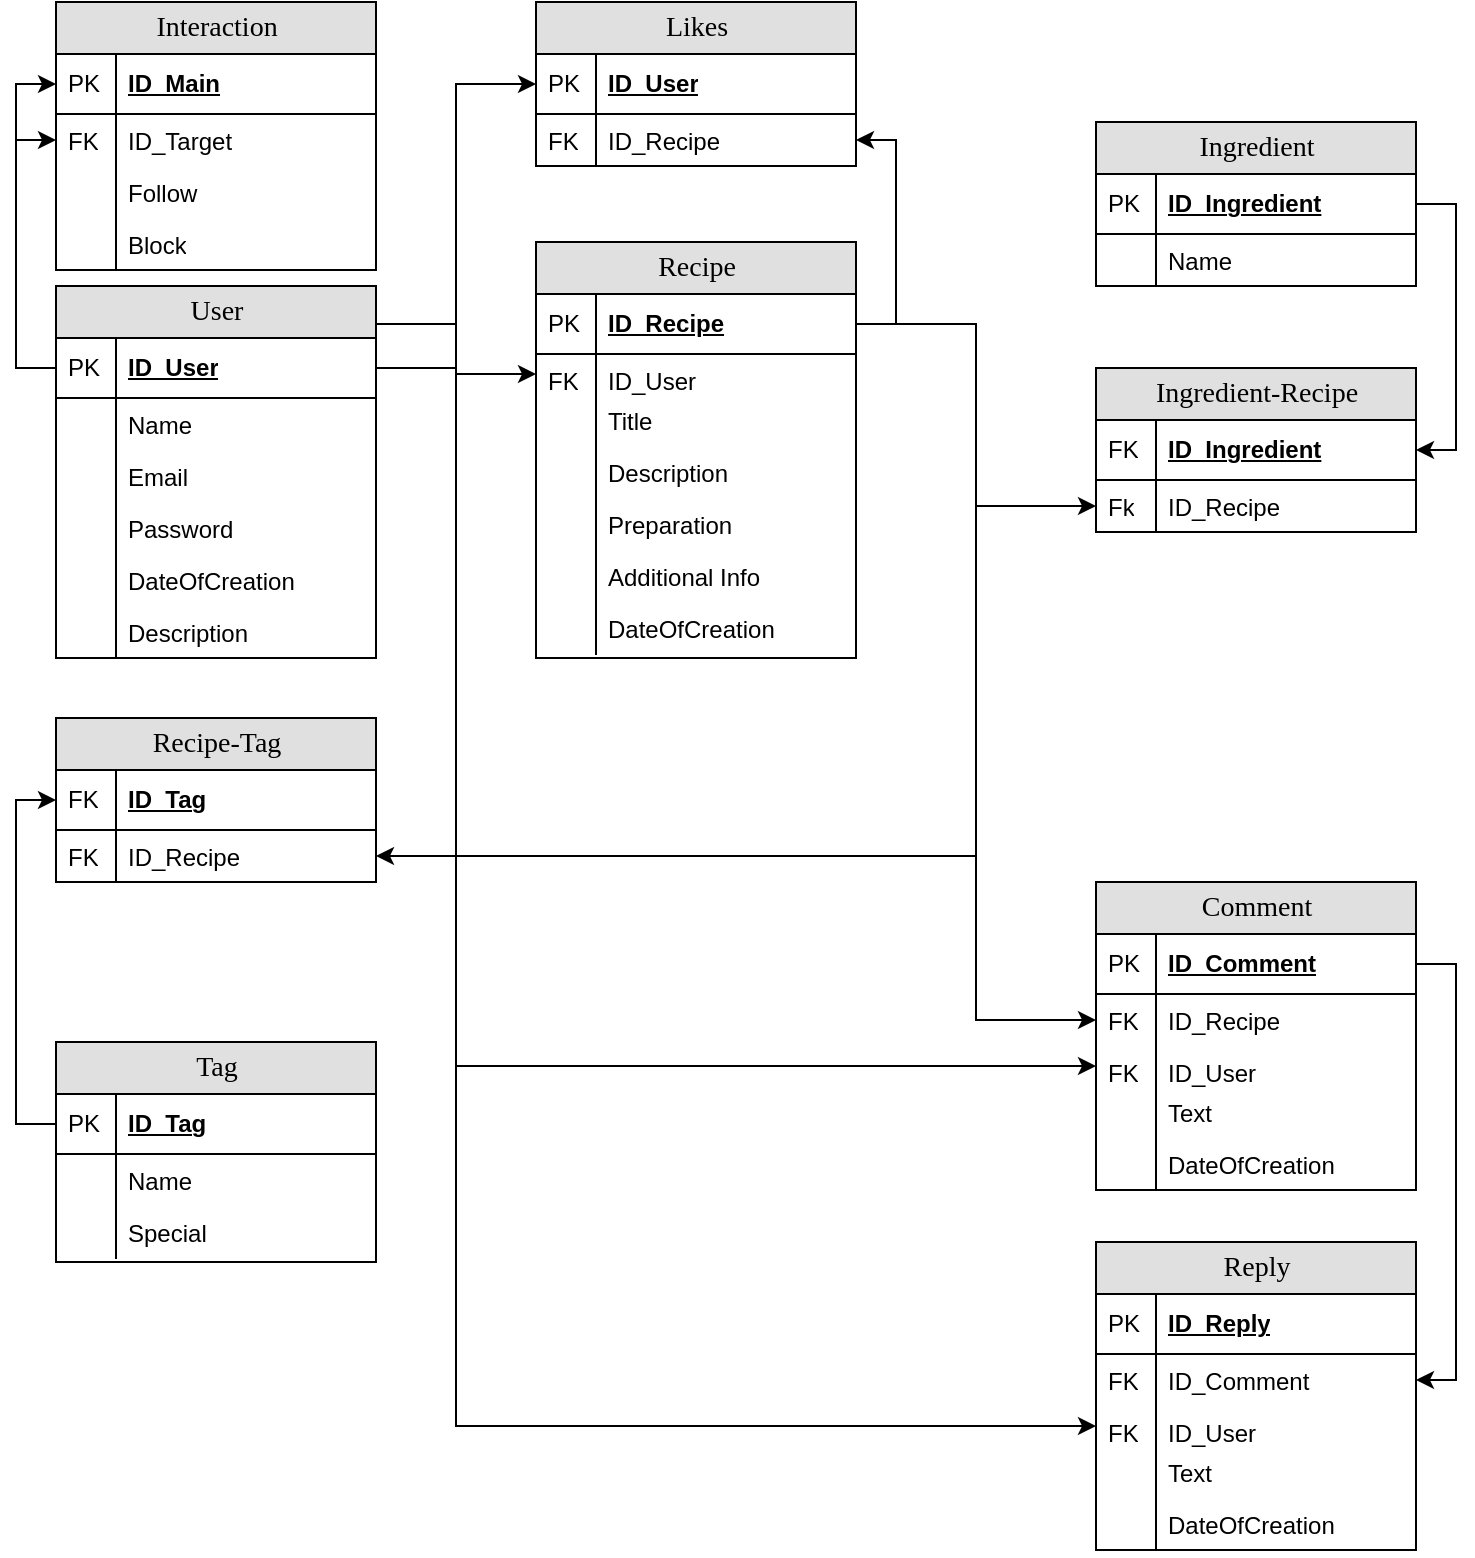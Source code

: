 <mxfile version="20.4.1" type="device"><diagram id="2QPKoMf9WRUwuRentbSa" name="Page-1"><mxGraphModel dx="1422" dy="752" grid="1" gridSize="10" guides="1" tooltips="1" connect="1" arrows="1" fold="1" page="1" pageScale="1" pageWidth="850" pageHeight="1100" math="0" shadow="0"><root><mxCell id="0"/><mxCell id="1" parent="0"/><mxCell id="P8DlVLj2jsgKdgu-7BGw-144" value="Comment" style="swimlane;html=1;fontStyle=0;childLayout=stackLayout;horizontal=1;startSize=26;fillColor=#e0e0e0;horizontalStack=0;resizeParent=1;resizeLast=0;collapsible=1;marginBottom=0;swimlaneFillColor=#ffffff;align=center;rounded=0;shadow=0;comic=0;labelBackgroundColor=none;strokeWidth=1;fontFamily=Verdana;fontSize=14" vertex="1" parent="1"><mxGeometry x="600" y="460" width="160" height="154" as="geometry"/></mxCell><mxCell id="P8DlVLj2jsgKdgu-7BGw-146" value="ID_Comment" style="shape=partialRectangle;top=0;left=0;right=0;bottom=1;html=1;align=left;verticalAlign=middle;fillColor=none;spacingLeft=34;spacingRight=4;whiteSpace=wrap;overflow=hidden;rotatable=0;points=[[0,0.5],[1,0.5]];portConstraint=eastwest;dropTarget=0;fontStyle=5;" vertex="1" parent="P8DlVLj2jsgKdgu-7BGw-144"><mxGeometry y="26" width="160" height="30" as="geometry"/></mxCell><mxCell id="P8DlVLj2jsgKdgu-7BGw-147" value="PK" style="shape=partialRectangle;top=0;left=0;bottom=0;html=1;fillColor=none;align=left;verticalAlign=middle;spacingLeft=4;spacingRight=4;whiteSpace=wrap;overflow=hidden;rotatable=0;points=[];portConstraint=eastwest;part=1;" vertex="1" connectable="0" parent="P8DlVLj2jsgKdgu-7BGw-146"><mxGeometry width="30" height="30" as="geometry"/></mxCell><mxCell id="P8DlVLj2jsgKdgu-7BGw-152" value="ID_Recipe" style="shape=partialRectangle;top=0;left=0;right=0;bottom=0;html=1;align=left;verticalAlign=top;fillColor=none;spacingLeft=34;spacingRight=4;whiteSpace=wrap;overflow=hidden;rotatable=0;points=[[0,0.5],[1,0.5]];portConstraint=eastwest;dropTarget=0;" vertex="1" parent="P8DlVLj2jsgKdgu-7BGw-144"><mxGeometry y="56" width="160" height="26" as="geometry"/></mxCell><mxCell id="P8DlVLj2jsgKdgu-7BGw-153" value="FK" style="shape=partialRectangle;top=0;left=0;bottom=0;html=1;fillColor=none;align=left;verticalAlign=top;spacingLeft=4;spacingRight=4;whiteSpace=wrap;overflow=hidden;rotatable=0;points=[];portConstraint=eastwest;part=1;" vertex="1" connectable="0" parent="P8DlVLj2jsgKdgu-7BGw-152"><mxGeometry width="30" height="26" as="geometry"/></mxCell><mxCell id="P8DlVLj2jsgKdgu-7BGw-150" value="ID_User" style="shape=partialRectangle;top=0;left=0;right=0;bottom=0;html=1;align=left;verticalAlign=top;fillColor=none;spacingLeft=34;spacingRight=4;whiteSpace=wrap;overflow=hidden;rotatable=0;points=[[0,0.5],[1,0.5]];portConstraint=eastwest;dropTarget=0;" vertex="1" parent="P8DlVLj2jsgKdgu-7BGw-144"><mxGeometry y="82" width="160" height="20" as="geometry"/></mxCell><mxCell id="P8DlVLj2jsgKdgu-7BGw-151" value="FK" style="shape=partialRectangle;top=0;left=0;bottom=0;html=1;fillColor=none;align=left;verticalAlign=top;spacingLeft=4;spacingRight=4;whiteSpace=wrap;overflow=hidden;rotatable=0;points=[];portConstraint=eastwest;part=1;" vertex="1" connectable="0" parent="P8DlVLj2jsgKdgu-7BGw-150"><mxGeometry width="30" height="20" as="geometry"/></mxCell><mxCell id="P8DlVLj2jsgKdgu-7BGw-156" value="Text" style="shape=partialRectangle;top=0;left=0;right=0;bottom=0;html=1;align=left;verticalAlign=top;fillColor=none;spacingLeft=34;spacingRight=4;whiteSpace=wrap;overflow=hidden;rotatable=0;points=[[0,0.5],[1,0.5]];portConstraint=eastwest;dropTarget=0;" vertex="1" parent="P8DlVLj2jsgKdgu-7BGw-144"><mxGeometry y="102" width="160" height="26" as="geometry"/></mxCell><mxCell id="P8DlVLj2jsgKdgu-7BGw-157" value="" style="shape=partialRectangle;top=0;left=0;bottom=0;html=1;fillColor=none;align=left;verticalAlign=top;spacingLeft=4;spacingRight=4;whiteSpace=wrap;overflow=hidden;rotatable=0;points=[];portConstraint=eastwest;part=1;" vertex="1" connectable="0" parent="P8DlVLj2jsgKdgu-7BGw-156"><mxGeometry width="30" height="26" as="geometry"/></mxCell><mxCell id="P8DlVLj2jsgKdgu-7BGw-154" value="DateOfCreation" style="shape=partialRectangle;top=0;left=0;right=0;bottom=0;html=1;align=left;verticalAlign=top;fillColor=none;spacingLeft=34;spacingRight=4;whiteSpace=wrap;overflow=hidden;rotatable=0;points=[[0,0.5],[1,0.5]];portConstraint=eastwest;dropTarget=0;" vertex="1" parent="P8DlVLj2jsgKdgu-7BGw-144"><mxGeometry y="128" width="160" height="26" as="geometry"/></mxCell><mxCell id="P8DlVLj2jsgKdgu-7BGw-155" value="" style="shape=partialRectangle;top=0;left=0;bottom=0;html=1;fillColor=none;align=left;verticalAlign=top;spacingLeft=4;spacingRight=4;whiteSpace=wrap;overflow=hidden;rotatable=0;points=[];portConstraint=eastwest;part=1;" vertex="1" connectable="0" parent="P8DlVLj2jsgKdgu-7BGw-154"><mxGeometry width="30" height="26" as="geometry"/></mxCell><mxCell id="P8DlVLj2jsgKdgu-7BGw-236" value="Recipe" style="swimlane;html=1;fontStyle=0;childLayout=stackLayout;horizontal=1;startSize=26;fillColor=#e0e0e0;horizontalStack=0;resizeParent=1;resizeLast=0;collapsible=1;marginBottom=0;swimlaneFillColor=#ffffff;align=center;rounded=0;shadow=0;comic=0;labelBackgroundColor=none;strokeWidth=1;fontFamily=Verdana;fontSize=14" vertex="1" parent="1"><mxGeometry x="320" y="140" width="160" height="208" as="geometry"/></mxCell><mxCell id="P8DlVLj2jsgKdgu-7BGw-237" value="ID_Recipe" style="shape=partialRectangle;top=0;left=0;right=0;bottom=1;html=1;align=left;verticalAlign=middle;fillColor=none;spacingLeft=34;spacingRight=4;whiteSpace=wrap;overflow=hidden;rotatable=0;points=[[0,0.5],[1,0.5]];portConstraint=eastwest;dropTarget=0;fontStyle=5;" vertex="1" parent="P8DlVLj2jsgKdgu-7BGw-236"><mxGeometry y="26" width="160" height="30" as="geometry"/></mxCell><mxCell id="P8DlVLj2jsgKdgu-7BGw-238" value="PK" style="shape=partialRectangle;top=0;left=0;bottom=0;html=1;fillColor=none;align=left;verticalAlign=middle;spacingLeft=4;spacingRight=4;whiteSpace=wrap;overflow=hidden;rotatable=0;points=[];portConstraint=eastwest;part=1;" vertex="1" connectable="0" parent="P8DlVLj2jsgKdgu-7BGw-237"><mxGeometry width="30" height="30" as="geometry"/></mxCell><mxCell id="P8DlVLj2jsgKdgu-7BGw-239" value="ID_User" style="shape=partialRectangle;top=0;left=0;right=0;bottom=0;html=1;align=left;verticalAlign=top;fillColor=none;spacingLeft=34;spacingRight=4;whiteSpace=wrap;overflow=hidden;rotatable=0;points=[[0,0.5],[1,0.5]];portConstraint=eastwest;dropTarget=0;" vertex="1" parent="P8DlVLj2jsgKdgu-7BGw-236"><mxGeometry y="56" width="160" height="20" as="geometry"/></mxCell><mxCell id="P8DlVLj2jsgKdgu-7BGw-240" value="FK" style="shape=partialRectangle;top=0;left=0;bottom=0;html=1;fillColor=none;align=left;verticalAlign=top;spacingLeft=4;spacingRight=4;whiteSpace=wrap;overflow=hidden;rotatable=0;points=[];portConstraint=eastwest;part=1;" vertex="1" connectable="0" parent="P8DlVLj2jsgKdgu-7BGw-239"><mxGeometry width="30" height="20" as="geometry"/></mxCell><mxCell id="P8DlVLj2jsgKdgu-7BGw-264" value="Title" style="shape=partialRectangle;top=0;left=0;right=0;bottom=0;html=1;align=left;verticalAlign=top;fillColor=none;spacingLeft=34;spacingRight=4;whiteSpace=wrap;overflow=hidden;rotatable=0;points=[[0,0.5],[1,0.5]];portConstraint=eastwest;dropTarget=0;" vertex="1" parent="P8DlVLj2jsgKdgu-7BGw-236"><mxGeometry y="76" width="160" height="26" as="geometry"/></mxCell><mxCell id="P8DlVLj2jsgKdgu-7BGw-265" value="" style="shape=partialRectangle;top=0;left=0;bottom=0;html=1;fillColor=none;align=left;verticalAlign=top;spacingLeft=4;spacingRight=4;whiteSpace=wrap;overflow=hidden;rotatable=0;points=[];portConstraint=eastwest;part=1;" vertex="1" connectable="0" parent="P8DlVLj2jsgKdgu-7BGw-264"><mxGeometry width="30" height="26" as="geometry"/></mxCell><mxCell id="P8DlVLj2jsgKdgu-7BGw-245" value="Description" style="shape=partialRectangle;top=0;left=0;right=0;bottom=0;html=1;align=left;verticalAlign=top;fillColor=none;spacingLeft=34;spacingRight=4;whiteSpace=wrap;overflow=hidden;rotatable=0;points=[[0,0.5],[1,0.5]];portConstraint=eastwest;dropTarget=0;" vertex="1" parent="P8DlVLj2jsgKdgu-7BGw-236"><mxGeometry y="102" width="160" height="26" as="geometry"/></mxCell><mxCell id="P8DlVLj2jsgKdgu-7BGw-246" value="" style="shape=partialRectangle;top=0;left=0;bottom=0;html=1;fillColor=none;align=left;verticalAlign=top;spacingLeft=4;spacingRight=4;whiteSpace=wrap;overflow=hidden;rotatable=0;points=[];portConstraint=eastwest;part=1;" vertex="1" connectable="0" parent="P8DlVLj2jsgKdgu-7BGw-245"><mxGeometry width="30" height="26" as="geometry"/></mxCell><mxCell id="P8DlVLj2jsgKdgu-7BGw-329" value="Preparation" style="shape=partialRectangle;top=0;left=0;right=0;bottom=0;html=1;align=left;verticalAlign=top;fillColor=none;spacingLeft=34;spacingRight=4;whiteSpace=wrap;overflow=hidden;rotatable=0;points=[[0,0.5],[1,0.5]];portConstraint=eastwest;dropTarget=0;" vertex="1" parent="P8DlVLj2jsgKdgu-7BGw-236"><mxGeometry y="128" width="160" height="26" as="geometry"/></mxCell><mxCell id="P8DlVLj2jsgKdgu-7BGw-330" value="" style="shape=partialRectangle;top=0;left=0;bottom=0;html=1;fillColor=none;align=left;verticalAlign=top;spacingLeft=4;spacingRight=4;whiteSpace=wrap;overflow=hidden;rotatable=0;points=[];portConstraint=eastwest;part=1;" vertex="1" connectable="0" parent="P8DlVLj2jsgKdgu-7BGw-329"><mxGeometry width="30" height="26" as="geometry"/></mxCell><mxCell id="P8DlVLj2jsgKdgu-7BGw-331" value="Additional Info" style="shape=partialRectangle;top=0;left=0;right=0;bottom=0;html=1;align=left;verticalAlign=top;fillColor=none;spacingLeft=34;spacingRight=4;whiteSpace=wrap;overflow=hidden;rotatable=0;points=[[0,0.5],[1,0.5]];portConstraint=eastwest;dropTarget=0;" vertex="1" parent="P8DlVLj2jsgKdgu-7BGw-236"><mxGeometry y="154" width="160" height="26" as="geometry"/></mxCell><mxCell id="P8DlVLj2jsgKdgu-7BGw-332" value="" style="shape=partialRectangle;top=0;left=0;bottom=0;html=1;fillColor=none;align=left;verticalAlign=top;spacingLeft=4;spacingRight=4;whiteSpace=wrap;overflow=hidden;rotatable=0;points=[];portConstraint=eastwest;part=1;" vertex="1" connectable="0" parent="P8DlVLj2jsgKdgu-7BGw-331"><mxGeometry width="30" height="26" as="geometry"/></mxCell><mxCell id="P8DlVLj2jsgKdgu-7BGw-243" value="DateOfCreation" style="shape=partialRectangle;top=0;left=0;right=0;bottom=0;html=1;align=left;verticalAlign=top;fillColor=none;spacingLeft=34;spacingRight=4;whiteSpace=wrap;overflow=hidden;rotatable=0;points=[[0,0.5],[1,0.5]];portConstraint=eastwest;dropTarget=0;" vertex="1" parent="P8DlVLj2jsgKdgu-7BGw-236"><mxGeometry y="180" width="160" height="26" as="geometry"/></mxCell><mxCell id="P8DlVLj2jsgKdgu-7BGw-244" value="" style="shape=partialRectangle;top=0;left=0;bottom=0;html=1;fillColor=none;align=left;verticalAlign=top;spacingLeft=4;spacingRight=4;whiteSpace=wrap;overflow=hidden;rotatable=0;points=[];portConstraint=eastwest;part=1;" vertex="1" connectable="0" parent="P8DlVLj2jsgKdgu-7BGw-243"><mxGeometry width="30" height="26" as="geometry"/></mxCell><mxCell id="P8DlVLj2jsgKdgu-7BGw-247" value="User" style="swimlane;html=1;fontStyle=0;childLayout=stackLayout;horizontal=1;startSize=26;fillColor=#e0e0e0;horizontalStack=0;resizeParent=1;resizeLast=0;collapsible=1;marginBottom=0;swimlaneFillColor=#ffffff;align=center;rounded=0;shadow=0;comic=0;labelBackgroundColor=none;strokeWidth=1;fontFamily=Verdana;fontSize=14" vertex="1" parent="1"><mxGeometry x="80" y="162" width="160" height="186" as="geometry"/></mxCell><mxCell id="P8DlVLj2jsgKdgu-7BGw-248" value="ID_User" style="shape=partialRectangle;top=0;left=0;right=0;bottom=1;html=1;align=left;verticalAlign=middle;fillColor=none;spacingLeft=34;spacingRight=4;whiteSpace=wrap;overflow=hidden;rotatable=0;points=[[0,0.5],[1,0.5]];portConstraint=eastwest;dropTarget=0;fontStyle=5;" vertex="1" parent="P8DlVLj2jsgKdgu-7BGw-247"><mxGeometry y="26" width="160" height="30" as="geometry"/></mxCell><mxCell id="P8DlVLj2jsgKdgu-7BGw-249" value="PK" style="shape=partialRectangle;top=0;left=0;bottom=0;html=1;fillColor=none;align=left;verticalAlign=middle;spacingLeft=4;spacingRight=4;whiteSpace=wrap;overflow=hidden;rotatable=0;points=[];portConstraint=eastwest;part=1;" vertex="1" connectable="0" parent="P8DlVLj2jsgKdgu-7BGw-248"><mxGeometry width="30" height="30" as="geometry"/></mxCell><mxCell id="P8DlVLj2jsgKdgu-7BGw-256" value="Name" style="shape=partialRectangle;top=0;left=0;right=0;bottom=0;html=1;align=left;verticalAlign=top;fillColor=none;spacingLeft=34;spacingRight=4;whiteSpace=wrap;overflow=hidden;rotatable=0;points=[[0,0.5],[1,0.5]];portConstraint=eastwest;dropTarget=0;" vertex="1" parent="P8DlVLj2jsgKdgu-7BGw-247"><mxGeometry y="56" width="160" height="26" as="geometry"/></mxCell><mxCell id="P8DlVLj2jsgKdgu-7BGw-257" value="" style="shape=partialRectangle;top=0;left=0;bottom=0;html=1;fillColor=none;align=left;verticalAlign=top;spacingLeft=4;spacingRight=4;whiteSpace=wrap;overflow=hidden;rotatable=0;points=[];portConstraint=eastwest;part=1;" vertex="1" connectable="0" parent="P8DlVLj2jsgKdgu-7BGw-256"><mxGeometry width="30" height="26" as="geometry"/></mxCell><mxCell id="P8DlVLj2jsgKdgu-7BGw-258" value="Email" style="shape=partialRectangle;top=0;left=0;right=0;bottom=0;html=1;align=left;verticalAlign=top;fillColor=none;spacingLeft=34;spacingRight=4;whiteSpace=wrap;overflow=hidden;rotatable=0;points=[[0,0.5],[1,0.5]];portConstraint=eastwest;dropTarget=0;" vertex="1" parent="P8DlVLj2jsgKdgu-7BGw-247"><mxGeometry y="82" width="160" height="26" as="geometry"/></mxCell><mxCell id="P8DlVLj2jsgKdgu-7BGw-259" value="" style="shape=partialRectangle;top=0;left=0;bottom=0;html=1;fillColor=none;align=left;verticalAlign=top;spacingLeft=4;spacingRight=4;whiteSpace=wrap;overflow=hidden;rotatable=0;points=[];portConstraint=eastwest;part=1;" vertex="1" connectable="0" parent="P8DlVLj2jsgKdgu-7BGw-258"><mxGeometry width="30" height="26" as="geometry"/></mxCell><mxCell id="P8DlVLj2jsgKdgu-7BGw-260" value="Password" style="shape=partialRectangle;top=0;left=0;right=0;bottom=0;html=1;align=left;verticalAlign=top;fillColor=none;spacingLeft=34;spacingRight=4;whiteSpace=wrap;overflow=hidden;rotatable=0;points=[[0,0.5],[1,0.5]];portConstraint=eastwest;dropTarget=0;" vertex="1" parent="P8DlVLj2jsgKdgu-7BGw-247"><mxGeometry y="108" width="160" height="26" as="geometry"/></mxCell><mxCell id="P8DlVLj2jsgKdgu-7BGw-261" value="" style="shape=partialRectangle;top=0;left=0;bottom=0;html=1;fillColor=none;align=left;verticalAlign=top;spacingLeft=4;spacingRight=4;whiteSpace=wrap;overflow=hidden;rotatable=0;points=[];portConstraint=eastwest;part=1;" vertex="1" connectable="0" parent="P8DlVLj2jsgKdgu-7BGw-260"><mxGeometry width="30" height="26" as="geometry"/></mxCell><mxCell id="P8DlVLj2jsgKdgu-7BGw-254" value="DateOfCreation" style="shape=partialRectangle;top=0;left=0;right=0;bottom=0;html=1;align=left;verticalAlign=top;fillColor=none;spacingLeft=34;spacingRight=4;whiteSpace=wrap;overflow=hidden;rotatable=0;points=[[0,0.5],[1,0.5]];portConstraint=eastwest;dropTarget=0;" vertex="1" parent="P8DlVLj2jsgKdgu-7BGw-247"><mxGeometry y="134" width="160" height="26" as="geometry"/></mxCell><mxCell id="P8DlVLj2jsgKdgu-7BGw-255" value="" style="shape=partialRectangle;top=0;left=0;bottom=0;html=1;fillColor=none;align=left;verticalAlign=top;spacingLeft=4;spacingRight=4;whiteSpace=wrap;overflow=hidden;rotatable=0;points=[];portConstraint=eastwest;part=1;" vertex="1" connectable="0" parent="P8DlVLj2jsgKdgu-7BGw-254"><mxGeometry width="30" height="26" as="geometry"/></mxCell><mxCell id="P8DlVLj2jsgKdgu-7BGw-262" value="Description" style="shape=partialRectangle;top=0;left=0;right=0;bottom=0;html=1;align=left;verticalAlign=top;fillColor=none;spacingLeft=34;spacingRight=4;whiteSpace=wrap;overflow=hidden;rotatable=0;points=[[0,0.5],[1,0.5]];portConstraint=eastwest;dropTarget=0;" vertex="1" parent="P8DlVLj2jsgKdgu-7BGw-247"><mxGeometry y="160" width="160" height="26" as="geometry"/></mxCell><mxCell id="P8DlVLj2jsgKdgu-7BGw-263" value="" style="shape=partialRectangle;top=0;left=0;bottom=0;html=1;fillColor=none;align=left;verticalAlign=top;spacingLeft=4;spacingRight=4;whiteSpace=wrap;overflow=hidden;rotatable=0;points=[];portConstraint=eastwest;part=1;" vertex="1" connectable="0" parent="P8DlVLj2jsgKdgu-7BGw-262"><mxGeometry width="30" height="26" as="geometry"/></mxCell><mxCell id="P8DlVLj2jsgKdgu-7BGw-268" value="Tag" style="swimlane;html=1;fontStyle=0;childLayout=stackLayout;horizontal=1;startSize=26;fillColor=#e0e0e0;horizontalStack=0;resizeParent=1;resizeLast=0;collapsible=1;marginBottom=0;swimlaneFillColor=#ffffff;align=center;rounded=0;shadow=0;comic=0;labelBackgroundColor=none;strokeWidth=1;fontFamily=Verdana;fontSize=14" vertex="1" parent="1"><mxGeometry x="80" y="540" width="160" height="110" as="geometry"/></mxCell><mxCell id="P8DlVLj2jsgKdgu-7BGw-269" value="ID_Tag" style="shape=partialRectangle;top=0;left=0;right=0;bottom=1;html=1;align=left;verticalAlign=middle;fillColor=none;spacingLeft=34;spacingRight=4;whiteSpace=wrap;overflow=hidden;rotatable=0;points=[[0,0.5],[1,0.5]];portConstraint=eastwest;dropTarget=0;fontStyle=5;" vertex="1" parent="P8DlVLj2jsgKdgu-7BGw-268"><mxGeometry y="26" width="160" height="30" as="geometry"/></mxCell><mxCell id="P8DlVLj2jsgKdgu-7BGw-270" value="PK" style="shape=partialRectangle;top=0;left=0;bottom=0;html=1;fillColor=none;align=left;verticalAlign=middle;spacingLeft=4;spacingRight=4;whiteSpace=wrap;overflow=hidden;rotatable=0;points=[];portConstraint=eastwest;part=1;" vertex="1" connectable="0" parent="P8DlVLj2jsgKdgu-7BGw-269"><mxGeometry width="30" height="30" as="geometry"/></mxCell><mxCell id="P8DlVLj2jsgKdgu-7BGw-273" value="Name" style="shape=partialRectangle;top=0;left=0;right=0;bottom=0;html=1;align=left;verticalAlign=top;fillColor=none;spacingLeft=34;spacingRight=4;whiteSpace=wrap;overflow=hidden;rotatable=0;points=[[0,0.5],[1,0.5]];portConstraint=eastwest;dropTarget=0;" vertex="1" parent="P8DlVLj2jsgKdgu-7BGw-268"><mxGeometry y="56" width="160" height="26" as="geometry"/></mxCell><mxCell id="P8DlVLj2jsgKdgu-7BGw-274" value="" style="shape=partialRectangle;top=0;left=0;bottom=0;html=1;fillColor=none;align=left;verticalAlign=top;spacingLeft=4;spacingRight=4;whiteSpace=wrap;overflow=hidden;rotatable=0;points=[];portConstraint=eastwest;part=1;" vertex="1" connectable="0" parent="P8DlVLj2jsgKdgu-7BGw-273"><mxGeometry width="30" height="26" as="geometry"/></mxCell><mxCell id="P8DlVLj2jsgKdgu-7BGw-275" value="Special" style="shape=partialRectangle;top=0;left=0;right=0;bottom=0;html=1;align=left;verticalAlign=top;fillColor=none;spacingLeft=34;spacingRight=4;whiteSpace=wrap;overflow=hidden;rotatable=0;points=[[0,0.5],[1,0.5]];portConstraint=eastwest;dropTarget=0;" vertex="1" parent="P8DlVLj2jsgKdgu-7BGw-268"><mxGeometry y="82" width="160" height="26" as="geometry"/></mxCell><mxCell id="P8DlVLj2jsgKdgu-7BGw-276" value="" style="shape=partialRectangle;top=0;left=0;bottom=0;html=1;fillColor=none;align=left;verticalAlign=top;spacingLeft=4;spacingRight=4;whiteSpace=wrap;overflow=hidden;rotatable=0;points=[];portConstraint=eastwest;part=1;" vertex="1" connectable="0" parent="P8DlVLj2jsgKdgu-7BGw-275"><mxGeometry width="30" height="26" as="geometry"/></mxCell><mxCell id="P8DlVLj2jsgKdgu-7BGw-279" value="Recipe-Tag" style="swimlane;html=1;fontStyle=0;childLayout=stackLayout;horizontal=1;startSize=26;fillColor=#e0e0e0;horizontalStack=0;resizeParent=1;resizeLast=0;collapsible=1;marginBottom=0;swimlaneFillColor=#ffffff;align=center;rounded=0;shadow=0;comic=0;labelBackgroundColor=none;strokeWidth=1;fontFamily=Verdana;fontSize=14" vertex="1" parent="1"><mxGeometry x="80" y="378" width="160" height="82" as="geometry"/></mxCell><mxCell id="P8DlVLj2jsgKdgu-7BGw-280" value="ID_Tag" style="shape=partialRectangle;top=0;left=0;right=0;bottom=1;html=1;align=left;verticalAlign=middle;fillColor=none;spacingLeft=34;spacingRight=4;whiteSpace=wrap;overflow=hidden;rotatable=0;points=[[0,0.5],[1,0.5]];portConstraint=eastwest;dropTarget=0;fontStyle=5;" vertex="1" parent="P8DlVLj2jsgKdgu-7BGw-279"><mxGeometry y="26" width="160" height="30" as="geometry"/></mxCell><mxCell id="P8DlVLj2jsgKdgu-7BGw-281" value="FK" style="shape=partialRectangle;top=0;left=0;bottom=0;html=1;fillColor=none;align=left;verticalAlign=middle;spacingLeft=4;spacingRight=4;whiteSpace=wrap;overflow=hidden;rotatable=0;points=[];portConstraint=eastwest;part=1;" vertex="1" connectable="0" parent="P8DlVLj2jsgKdgu-7BGw-280"><mxGeometry width="30" height="30" as="geometry"/></mxCell><mxCell id="P8DlVLj2jsgKdgu-7BGw-282" value="ID_Recipe" style="shape=partialRectangle;top=0;left=0;right=0;bottom=0;html=1;align=left;verticalAlign=top;fillColor=none;spacingLeft=34;spacingRight=4;whiteSpace=wrap;overflow=hidden;rotatable=0;points=[[0,0.5],[1,0.5]];portConstraint=eastwest;dropTarget=0;" vertex="1" parent="P8DlVLj2jsgKdgu-7BGw-279"><mxGeometry y="56" width="160" height="26" as="geometry"/></mxCell><mxCell id="P8DlVLj2jsgKdgu-7BGw-283" value="FK" style="shape=partialRectangle;top=0;left=0;bottom=0;html=1;fillColor=none;align=left;verticalAlign=top;spacingLeft=4;spacingRight=4;whiteSpace=wrap;overflow=hidden;rotatable=0;points=[];portConstraint=eastwest;part=1;" vertex="1" connectable="0" parent="P8DlVLj2jsgKdgu-7BGw-282"><mxGeometry width="30" height="26" as="geometry"/></mxCell><mxCell id="P8DlVLj2jsgKdgu-7BGw-288" style="edgeStyle=orthogonalEdgeStyle;rounded=0;orthogonalLoop=1;jettySize=auto;html=1;exitX=1;exitY=0.5;exitDx=0;exitDy=0;entryX=0;entryY=0.5;entryDx=0;entryDy=0;" edge="1" parent="1" source="P8DlVLj2jsgKdgu-7BGw-248" target="P8DlVLj2jsgKdgu-7BGw-239"><mxGeometry relative="1" as="geometry"/></mxCell><mxCell id="P8DlVLj2jsgKdgu-7BGw-290" style="edgeStyle=orthogonalEdgeStyle;rounded=0;orthogonalLoop=1;jettySize=auto;html=1;exitX=1;exitY=0.5;exitDx=0;exitDy=0;entryX=0;entryY=0.5;entryDx=0;entryDy=0;" edge="1" parent="1" source="P8DlVLj2jsgKdgu-7BGw-237" target="P8DlVLj2jsgKdgu-7BGw-152"><mxGeometry relative="1" as="geometry"/></mxCell><mxCell id="P8DlVLj2jsgKdgu-7BGw-291" style="edgeStyle=orthogonalEdgeStyle;rounded=0;orthogonalLoop=1;jettySize=auto;html=1;exitX=1;exitY=0.5;exitDx=0;exitDy=0;entryX=0;entryY=0.5;entryDx=0;entryDy=0;" edge="1" parent="1" source="P8DlVLj2jsgKdgu-7BGw-248" target="P8DlVLj2jsgKdgu-7BGw-150"><mxGeometry relative="1" as="geometry"><Array as="points"><mxPoint x="280" y="181"/><mxPoint x="280" y="552"/></Array></mxGeometry></mxCell><mxCell id="P8DlVLj2jsgKdgu-7BGw-292" value="Reply" style="swimlane;html=1;fontStyle=0;childLayout=stackLayout;horizontal=1;startSize=26;fillColor=#e0e0e0;horizontalStack=0;resizeParent=1;resizeLast=0;collapsible=1;marginBottom=0;swimlaneFillColor=#ffffff;align=center;rounded=0;shadow=0;comic=0;labelBackgroundColor=none;strokeWidth=1;fontFamily=Verdana;fontSize=14" vertex="1" parent="1"><mxGeometry x="600" y="640" width="160" height="154" as="geometry"/></mxCell><mxCell id="P8DlVLj2jsgKdgu-7BGw-293" value="ID_Reply" style="shape=partialRectangle;top=0;left=0;right=0;bottom=1;html=1;align=left;verticalAlign=middle;fillColor=none;spacingLeft=34;spacingRight=4;whiteSpace=wrap;overflow=hidden;rotatable=0;points=[[0,0.5],[1,0.5]];portConstraint=eastwest;dropTarget=0;fontStyle=5;" vertex="1" parent="P8DlVLj2jsgKdgu-7BGw-292"><mxGeometry y="26" width="160" height="30" as="geometry"/></mxCell><mxCell id="P8DlVLj2jsgKdgu-7BGw-294" value="PK" style="shape=partialRectangle;top=0;left=0;bottom=0;html=1;fillColor=none;align=left;verticalAlign=middle;spacingLeft=4;spacingRight=4;whiteSpace=wrap;overflow=hidden;rotatable=0;points=[];portConstraint=eastwest;part=1;" vertex="1" connectable="0" parent="P8DlVLj2jsgKdgu-7BGw-293"><mxGeometry width="30" height="30" as="geometry"/></mxCell><mxCell id="P8DlVLj2jsgKdgu-7BGw-295" value="ID_Comment" style="shape=partialRectangle;top=0;left=0;right=0;bottom=0;html=1;align=left;verticalAlign=top;fillColor=none;spacingLeft=34;spacingRight=4;whiteSpace=wrap;overflow=hidden;rotatable=0;points=[[0,0.5],[1,0.5]];portConstraint=eastwest;dropTarget=0;" vertex="1" parent="P8DlVLj2jsgKdgu-7BGw-292"><mxGeometry y="56" width="160" height="26" as="geometry"/></mxCell><mxCell id="P8DlVLj2jsgKdgu-7BGw-296" value="FK" style="shape=partialRectangle;top=0;left=0;bottom=0;html=1;fillColor=none;align=left;verticalAlign=top;spacingLeft=4;spacingRight=4;whiteSpace=wrap;overflow=hidden;rotatable=0;points=[];portConstraint=eastwest;part=1;" vertex="1" connectable="0" parent="P8DlVLj2jsgKdgu-7BGw-295"><mxGeometry width="30" height="26" as="geometry"/></mxCell><mxCell id="P8DlVLj2jsgKdgu-7BGw-297" value="ID_User" style="shape=partialRectangle;top=0;left=0;right=0;bottom=0;html=1;align=left;verticalAlign=top;fillColor=none;spacingLeft=34;spacingRight=4;whiteSpace=wrap;overflow=hidden;rotatable=0;points=[[0,0.5],[1,0.5]];portConstraint=eastwest;dropTarget=0;" vertex="1" parent="P8DlVLj2jsgKdgu-7BGw-292"><mxGeometry y="82" width="160" height="20" as="geometry"/></mxCell><mxCell id="P8DlVLj2jsgKdgu-7BGw-298" value="FK" style="shape=partialRectangle;top=0;left=0;bottom=0;html=1;fillColor=none;align=left;verticalAlign=top;spacingLeft=4;spacingRight=4;whiteSpace=wrap;overflow=hidden;rotatable=0;points=[];portConstraint=eastwest;part=1;" vertex="1" connectable="0" parent="P8DlVLj2jsgKdgu-7BGw-297"><mxGeometry width="30" height="20" as="geometry"/></mxCell><mxCell id="P8DlVLj2jsgKdgu-7BGw-301" value="Text" style="shape=partialRectangle;top=0;left=0;right=0;bottom=0;html=1;align=left;verticalAlign=top;fillColor=none;spacingLeft=34;spacingRight=4;whiteSpace=wrap;overflow=hidden;rotatable=0;points=[[0,0.5],[1,0.5]];portConstraint=eastwest;dropTarget=0;" vertex="1" parent="P8DlVLj2jsgKdgu-7BGw-292"><mxGeometry y="102" width="160" height="26" as="geometry"/></mxCell><mxCell id="P8DlVLj2jsgKdgu-7BGw-302" value="" style="shape=partialRectangle;top=0;left=0;bottom=0;html=1;fillColor=none;align=left;verticalAlign=top;spacingLeft=4;spacingRight=4;whiteSpace=wrap;overflow=hidden;rotatable=0;points=[];portConstraint=eastwest;part=1;" vertex="1" connectable="0" parent="P8DlVLj2jsgKdgu-7BGw-301"><mxGeometry width="30" height="26" as="geometry"/></mxCell><mxCell id="P8DlVLj2jsgKdgu-7BGw-299" value="DateOfCreation" style="shape=partialRectangle;top=0;left=0;right=0;bottom=0;html=1;align=left;verticalAlign=top;fillColor=none;spacingLeft=34;spacingRight=4;whiteSpace=wrap;overflow=hidden;rotatable=0;points=[[0,0.5],[1,0.5]];portConstraint=eastwest;dropTarget=0;" vertex="1" parent="P8DlVLj2jsgKdgu-7BGw-292"><mxGeometry y="128" width="160" height="26" as="geometry"/></mxCell><mxCell id="P8DlVLj2jsgKdgu-7BGw-300" value="" style="shape=partialRectangle;top=0;left=0;bottom=0;html=1;fillColor=none;align=left;verticalAlign=top;spacingLeft=4;spacingRight=4;whiteSpace=wrap;overflow=hidden;rotatable=0;points=[];portConstraint=eastwest;part=1;" vertex="1" connectable="0" parent="P8DlVLj2jsgKdgu-7BGw-299"><mxGeometry width="30" height="26" as="geometry"/></mxCell><mxCell id="P8DlVLj2jsgKdgu-7BGw-303" style="edgeStyle=orthogonalEdgeStyle;rounded=0;orthogonalLoop=1;jettySize=auto;html=1;exitX=1;exitY=0.5;exitDx=0;exitDy=0;entryX=1;entryY=0.5;entryDx=0;entryDy=0;" edge="1" parent="1" source="P8DlVLj2jsgKdgu-7BGw-146" target="P8DlVLj2jsgKdgu-7BGw-295"><mxGeometry relative="1" as="geometry"/></mxCell><mxCell id="P8DlVLj2jsgKdgu-7BGw-304" style="edgeStyle=orthogonalEdgeStyle;rounded=0;orthogonalLoop=1;jettySize=auto;html=1;exitX=1;exitY=0.5;exitDx=0;exitDy=0;entryX=0;entryY=0.5;entryDx=0;entryDy=0;" edge="1" parent="1" source="P8DlVLj2jsgKdgu-7BGw-248" target="P8DlVLj2jsgKdgu-7BGw-297"><mxGeometry relative="1" as="geometry"><Array as="points"><mxPoint x="280" y="181"/><mxPoint x="280" y="732"/></Array></mxGeometry></mxCell><mxCell id="P8DlVLj2jsgKdgu-7BGw-305" style="edgeStyle=orthogonalEdgeStyle;rounded=0;orthogonalLoop=1;jettySize=auto;html=1;exitX=1;exitY=0.5;exitDx=0;exitDy=0;entryX=1;entryY=0.5;entryDx=0;entryDy=0;" edge="1" parent="1" source="P8DlVLj2jsgKdgu-7BGw-237" target="P8DlVLj2jsgKdgu-7BGw-282"><mxGeometry relative="1" as="geometry"><Array as="points"><mxPoint x="540" y="181"/><mxPoint x="540" y="447"/></Array></mxGeometry></mxCell><mxCell id="P8DlVLj2jsgKdgu-7BGw-306" style="edgeStyle=orthogonalEdgeStyle;rounded=0;orthogonalLoop=1;jettySize=auto;html=1;exitX=0;exitY=0.5;exitDx=0;exitDy=0;entryX=0;entryY=0.5;entryDx=0;entryDy=0;" edge="1" parent="1" source="P8DlVLj2jsgKdgu-7BGw-269" target="P8DlVLj2jsgKdgu-7BGw-280"><mxGeometry relative="1" as="geometry"/></mxCell><mxCell id="P8DlVLj2jsgKdgu-7BGw-307" value="Likes" style="swimlane;html=1;fontStyle=0;childLayout=stackLayout;horizontal=1;startSize=26;fillColor=#e0e0e0;horizontalStack=0;resizeParent=1;resizeLast=0;collapsible=1;marginBottom=0;swimlaneFillColor=#ffffff;align=center;rounded=0;shadow=0;comic=0;labelBackgroundColor=none;strokeWidth=1;fontFamily=Verdana;fontSize=14" vertex="1" parent="1"><mxGeometry x="320" y="20" width="160" height="82" as="geometry"/></mxCell><mxCell id="P8DlVLj2jsgKdgu-7BGw-308" value="ID_User" style="shape=partialRectangle;top=0;left=0;right=0;bottom=1;html=1;align=left;verticalAlign=middle;fillColor=none;spacingLeft=34;spacingRight=4;whiteSpace=wrap;overflow=hidden;rotatable=0;points=[[0,0.5],[1,0.5]];portConstraint=eastwest;dropTarget=0;fontStyle=5;" vertex="1" parent="P8DlVLj2jsgKdgu-7BGw-307"><mxGeometry y="26" width="160" height="30" as="geometry"/></mxCell><mxCell id="P8DlVLj2jsgKdgu-7BGw-309" value="PK" style="shape=partialRectangle;top=0;left=0;bottom=0;html=1;fillColor=none;align=left;verticalAlign=middle;spacingLeft=4;spacingRight=4;whiteSpace=wrap;overflow=hidden;rotatable=0;points=[];portConstraint=eastwest;part=1;" vertex="1" connectable="0" parent="P8DlVLj2jsgKdgu-7BGw-308"><mxGeometry width="30" height="30" as="geometry"/></mxCell><mxCell id="P8DlVLj2jsgKdgu-7BGw-310" value="ID_Recipe" style="shape=partialRectangle;top=0;left=0;right=0;bottom=0;html=1;align=left;verticalAlign=top;fillColor=none;spacingLeft=34;spacingRight=4;whiteSpace=wrap;overflow=hidden;rotatable=0;points=[[0,0.5],[1,0.5]];portConstraint=eastwest;dropTarget=0;" vertex="1" parent="P8DlVLj2jsgKdgu-7BGw-307"><mxGeometry y="56" width="160" height="26" as="geometry"/></mxCell><mxCell id="P8DlVLj2jsgKdgu-7BGw-311" value="FK" style="shape=partialRectangle;top=0;left=0;bottom=0;html=1;fillColor=none;align=left;verticalAlign=top;spacingLeft=4;spacingRight=4;whiteSpace=wrap;overflow=hidden;rotatable=0;points=[];portConstraint=eastwest;part=1;" vertex="1" connectable="0" parent="P8DlVLj2jsgKdgu-7BGw-310"><mxGeometry width="30" height="26" as="geometry"/></mxCell><mxCell id="P8DlVLj2jsgKdgu-7BGw-312" style="edgeStyle=orthogonalEdgeStyle;rounded=0;orthogonalLoop=1;jettySize=auto;html=1;exitX=1;exitY=0.5;exitDx=0;exitDy=0;entryX=1;entryY=0.5;entryDx=0;entryDy=0;" edge="1" parent="1" source="P8DlVLj2jsgKdgu-7BGw-237" target="P8DlVLj2jsgKdgu-7BGw-310"><mxGeometry relative="1" as="geometry"/></mxCell><mxCell id="P8DlVLj2jsgKdgu-7BGw-313" style="edgeStyle=orthogonalEdgeStyle;rounded=0;orthogonalLoop=1;jettySize=auto;html=1;exitX=1;exitY=0.5;exitDx=0;exitDy=0;entryX=0;entryY=0.5;entryDx=0;entryDy=0;" edge="1" parent="1" source="P8DlVLj2jsgKdgu-7BGw-248" target="P8DlVLj2jsgKdgu-7BGw-308"><mxGeometry relative="1" as="geometry"/></mxCell><mxCell id="P8DlVLj2jsgKdgu-7BGw-315" value="Ingredient" style="swimlane;html=1;fontStyle=0;childLayout=stackLayout;horizontal=1;startSize=26;fillColor=#e0e0e0;horizontalStack=0;resizeParent=1;resizeLast=0;collapsible=1;marginBottom=0;swimlaneFillColor=#ffffff;align=center;rounded=0;shadow=0;comic=0;labelBackgroundColor=none;strokeWidth=1;fontFamily=Verdana;fontSize=14" vertex="1" parent="1"><mxGeometry x="600" y="80" width="160" height="82" as="geometry"/></mxCell><mxCell id="P8DlVLj2jsgKdgu-7BGw-316" value="ID_Ingredient" style="shape=partialRectangle;top=0;left=0;right=0;bottom=1;html=1;align=left;verticalAlign=middle;fillColor=none;spacingLeft=34;spacingRight=4;whiteSpace=wrap;overflow=hidden;rotatable=0;points=[[0,0.5],[1,0.5]];portConstraint=eastwest;dropTarget=0;fontStyle=5;" vertex="1" parent="P8DlVLj2jsgKdgu-7BGw-315"><mxGeometry y="26" width="160" height="30" as="geometry"/></mxCell><mxCell id="P8DlVLj2jsgKdgu-7BGw-317" value="PK" style="shape=partialRectangle;top=0;left=0;bottom=0;html=1;fillColor=none;align=left;verticalAlign=middle;spacingLeft=4;spacingRight=4;whiteSpace=wrap;overflow=hidden;rotatable=0;points=[];portConstraint=eastwest;part=1;" vertex="1" connectable="0" parent="P8DlVLj2jsgKdgu-7BGw-316"><mxGeometry width="30" height="30" as="geometry"/></mxCell><mxCell id="P8DlVLj2jsgKdgu-7BGw-318" value="Name" style="shape=partialRectangle;top=0;left=0;right=0;bottom=0;html=1;align=left;verticalAlign=top;fillColor=none;spacingLeft=34;spacingRight=4;whiteSpace=wrap;overflow=hidden;rotatable=0;points=[[0,0.5],[1,0.5]];portConstraint=eastwest;dropTarget=0;" vertex="1" parent="P8DlVLj2jsgKdgu-7BGw-315"><mxGeometry y="56" width="160" height="26" as="geometry"/></mxCell><mxCell id="P8DlVLj2jsgKdgu-7BGw-319" value="" style="shape=partialRectangle;top=0;left=0;bottom=0;html=1;fillColor=none;align=left;verticalAlign=top;spacingLeft=4;spacingRight=4;whiteSpace=wrap;overflow=hidden;rotatable=0;points=[];portConstraint=eastwest;part=1;" vertex="1" connectable="0" parent="P8DlVLj2jsgKdgu-7BGw-318"><mxGeometry width="30" height="26" as="geometry"/></mxCell><mxCell id="P8DlVLj2jsgKdgu-7BGw-322" value="Ingredient-Recipe" style="swimlane;html=1;fontStyle=0;childLayout=stackLayout;horizontal=1;startSize=26;fillColor=#e0e0e0;horizontalStack=0;resizeParent=1;resizeLast=0;collapsible=1;marginBottom=0;swimlaneFillColor=#ffffff;align=center;rounded=0;shadow=0;comic=0;labelBackgroundColor=none;strokeWidth=1;fontFamily=Verdana;fontSize=14" vertex="1" parent="1"><mxGeometry x="600" y="203" width="160" height="82" as="geometry"/></mxCell><mxCell id="P8DlVLj2jsgKdgu-7BGw-323" value="ID_Ingredient" style="shape=partialRectangle;top=0;left=0;right=0;bottom=1;html=1;align=left;verticalAlign=middle;fillColor=none;spacingLeft=34;spacingRight=4;whiteSpace=wrap;overflow=hidden;rotatable=0;points=[[0,0.5],[1,0.5]];portConstraint=eastwest;dropTarget=0;fontStyle=5;" vertex="1" parent="P8DlVLj2jsgKdgu-7BGw-322"><mxGeometry y="26" width="160" height="30" as="geometry"/></mxCell><mxCell id="P8DlVLj2jsgKdgu-7BGw-324" value="FK" style="shape=partialRectangle;top=0;left=0;bottom=0;html=1;fillColor=none;align=left;verticalAlign=middle;spacingLeft=4;spacingRight=4;whiteSpace=wrap;overflow=hidden;rotatable=0;points=[];portConstraint=eastwest;part=1;" vertex="1" connectable="0" parent="P8DlVLj2jsgKdgu-7BGw-323"><mxGeometry width="30" height="30" as="geometry"/></mxCell><mxCell id="P8DlVLj2jsgKdgu-7BGw-325" value="ID_Recipe" style="shape=partialRectangle;top=0;left=0;right=0;bottom=0;html=1;align=left;verticalAlign=top;fillColor=none;spacingLeft=34;spacingRight=4;whiteSpace=wrap;overflow=hidden;rotatable=0;points=[[0,0.5],[1,0.5]];portConstraint=eastwest;dropTarget=0;" vertex="1" parent="P8DlVLj2jsgKdgu-7BGw-322"><mxGeometry y="56" width="160" height="26" as="geometry"/></mxCell><mxCell id="P8DlVLj2jsgKdgu-7BGw-326" value="Fk" style="shape=partialRectangle;top=0;left=0;bottom=0;html=1;fillColor=none;align=left;verticalAlign=top;spacingLeft=4;spacingRight=4;whiteSpace=wrap;overflow=hidden;rotatable=0;points=[];portConstraint=eastwest;part=1;" vertex="1" connectable="0" parent="P8DlVLj2jsgKdgu-7BGw-325"><mxGeometry width="30" height="26" as="geometry"/></mxCell><mxCell id="P8DlVLj2jsgKdgu-7BGw-327" style="edgeStyle=orthogonalEdgeStyle;rounded=0;orthogonalLoop=1;jettySize=auto;html=1;exitX=1;exitY=0.5;exitDx=0;exitDy=0;entryX=1;entryY=0.5;entryDx=0;entryDy=0;" edge="1" parent="1" source="P8DlVLj2jsgKdgu-7BGw-316" target="P8DlVLj2jsgKdgu-7BGw-323"><mxGeometry relative="1" as="geometry"/></mxCell><mxCell id="P8DlVLj2jsgKdgu-7BGw-328" style="edgeStyle=orthogonalEdgeStyle;rounded=0;orthogonalLoop=1;jettySize=auto;html=1;exitX=1;exitY=0.5;exitDx=0;exitDy=0;entryX=0;entryY=0.5;entryDx=0;entryDy=0;" edge="1" parent="1" source="P8DlVLj2jsgKdgu-7BGw-237" target="P8DlVLj2jsgKdgu-7BGw-325"><mxGeometry relative="1" as="geometry"/></mxCell><mxCell id="P8DlVLj2jsgKdgu-7BGw-338" value="Interaction" style="swimlane;html=1;fontStyle=0;childLayout=stackLayout;horizontal=1;startSize=26;fillColor=#e0e0e0;horizontalStack=0;resizeParent=1;resizeLast=0;collapsible=1;marginBottom=0;swimlaneFillColor=#ffffff;align=center;rounded=0;shadow=0;comic=0;labelBackgroundColor=none;strokeWidth=1;fontFamily=Verdana;fontSize=14" vertex="1" parent="1"><mxGeometry x="80" y="20" width="160" height="134" as="geometry"/></mxCell><mxCell id="P8DlVLj2jsgKdgu-7BGw-339" value="ID_Main" style="shape=partialRectangle;top=0;left=0;right=0;bottom=1;html=1;align=left;verticalAlign=middle;fillColor=none;spacingLeft=34;spacingRight=4;whiteSpace=wrap;overflow=hidden;rotatable=0;points=[[0,0.5],[1,0.5]];portConstraint=eastwest;dropTarget=0;fontStyle=5;" vertex="1" parent="P8DlVLj2jsgKdgu-7BGw-338"><mxGeometry y="26" width="160" height="30" as="geometry"/></mxCell><mxCell id="P8DlVLj2jsgKdgu-7BGw-340" value="PK" style="shape=partialRectangle;top=0;left=0;bottom=0;html=1;fillColor=none;align=left;verticalAlign=middle;spacingLeft=4;spacingRight=4;whiteSpace=wrap;overflow=hidden;rotatable=0;points=[];portConstraint=eastwest;part=1;" vertex="1" connectable="0" parent="P8DlVLj2jsgKdgu-7BGw-339"><mxGeometry width="30" height="30" as="geometry"/></mxCell><mxCell id="P8DlVLj2jsgKdgu-7BGw-341" value="ID_Target" style="shape=partialRectangle;top=0;left=0;right=0;bottom=0;html=1;align=left;verticalAlign=top;fillColor=none;spacingLeft=34;spacingRight=4;whiteSpace=wrap;overflow=hidden;rotatable=0;points=[[0,0.5],[1,0.5]];portConstraint=eastwest;dropTarget=0;" vertex="1" parent="P8DlVLj2jsgKdgu-7BGw-338"><mxGeometry y="56" width="160" height="26" as="geometry"/></mxCell><mxCell id="P8DlVLj2jsgKdgu-7BGw-342" value="FK" style="shape=partialRectangle;top=0;left=0;bottom=0;html=1;fillColor=none;align=left;verticalAlign=top;spacingLeft=4;spacingRight=4;whiteSpace=wrap;overflow=hidden;rotatable=0;points=[];portConstraint=eastwest;part=1;" vertex="1" connectable="0" parent="P8DlVLj2jsgKdgu-7BGw-341"><mxGeometry width="30" height="26" as="geometry"/></mxCell><mxCell id="P8DlVLj2jsgKdgu-7BGw-343" value="Follow" style="shape=partialRectangle;top=0;left=0;right=0;bottom=0;html=1;align=left;verticalAlign=top;fillColor=none;spacingLeft=34;spacingRight=4;whiteSpace=wrap;overflow=hidden;rotatable=0;points=[[0,0.5],[1,0.5]];portConstraint=eastwest;dropTarget=0;" vertex="1" parent="P8DlVLj2jsgKdgu-7BGw-338"><mxGeometry y="82" width="160" height="26" as="geometry"/></mxCell><mxCell id="P8DlVLj2jsgKdgu-7BGw-344" value="" style="shape=partialRectangle;top=0;left=0;bottom=0;html=1;fillColor=none;align=left;verticalAlign=top;spacingLeft=4;spacingRight=4;whiteSpace=wrap;overflow=hidden;rotatable=0;points=[];portConstraint=eastwest;part=1;" vertex="1" connectable="0" parent="P8DlVLj2jsgKdgu-7BGw-343"><mxGeometry width="30" height="26" as="geometry"/></mxCell><mxCell id="P8DlVLj2jsgKdgu-7BGw-345" value="Block" style="shape=partialRectangle;top=0;left=0;right=0;bottom=0;html=1;align=left;verticalAlign=top;fillColor=none;spacingLeft=34;spacingRight=4;whiteSpace=wrap;overflow=hidden;rotatable=0;points=[[0,0.5],[1,0.5]];portConstraint=eastwest;dropTarget=0;" vertex="1" parent="P8DlVLj2jsgKdgu-7BGw-338"><mxGeometry y="108" width="160" height="26" as="geometry"/></mxCell><mxCell id="P8DlVLj2jsgKdgu-7BGw-346" value="" style="shape=partialRectangle;top=0;left=0;bottom=0;html=1;fillColor=none;align=left;verticalAlign=top;spacingLeft=4;spacingRight=4;whiteSpace=wrap;overflow=hidden;rotatable=0;points=[];portConstraint=eastwest;part=1;" vertex="1" connectable="0" parent="P8DlVLj2jsgKdgu-7BGw-345"><mxGeometry width="30" height="26" as="geometry"/></mxCell><mxCell id="P8DlVLj2jsgKdgu-7BGw-347" style="edgeStyle=orthogonalEdgeStyle;rounded=0;orthogonalLoop=1;jettySize=auto;html=1;exitX=0;exitY=0.5;exitDx=0;exitDy=0;entryX=0;entryY=0.5;entryDx=0;entryDy=0;" edge="1" parent="1" source="P8DlVLj2jsgKdgu-7BGw-248" target="P8DlVLj2jsgKdgu-7BGw-339"><mxGeometry relative="1" as="geometry"/></mxCell><mxCell id="P8DlVLj2jsgKdgu-7BGw-348" style="edgeStyle=orthogonalEdgeStyle;rounded=0;orthogonalLoop=1;jettySize=auto;html=1;exitX=0;exitY=0.5;exitDx=0;exitDy=0;entryX=0;entryY=0.5;entryDx=0;entryDy=0;" edge="1" parent="1" source="P8DlVLj2jsgKdgu-7BGw-248" target="P8DlVLj2jsgKdgu-7BGw-341"><mxGeometry relative="1" as="geometry"/></mxCell></root></mxGraphModel></diagram></mxfile>